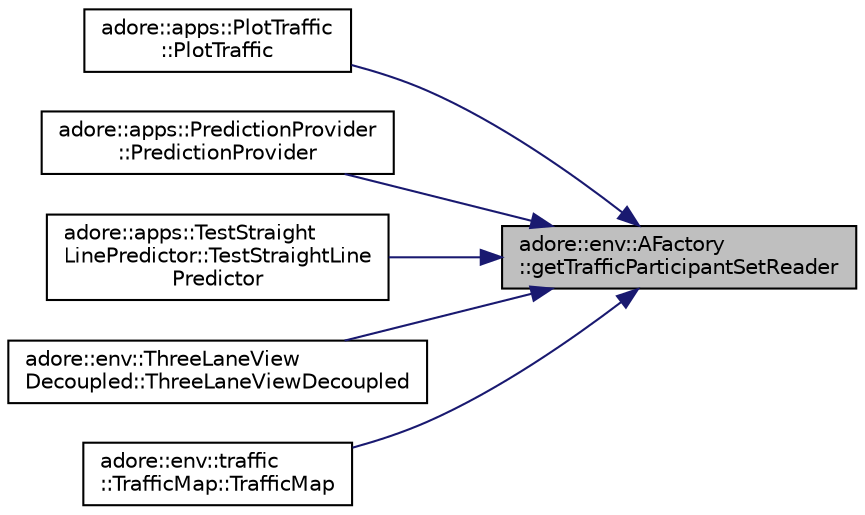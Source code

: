 digraph "adore::env::AFactory::getTrafficParticipantSetReader"
{
 // LATEX_PDF_SIZE
  edge [fontname="Helvetica",fontsize="10",labelfontname="Helvetica",labelfontsize="10"];
  node [fontname="Helvetica",fontsize="10",shape=record];
  rankdir="RL";
  Node1 [label="adore::env::AFactory\l::getTrafficParticipantSetReader",height=0.2,width=0.4,color="black", fillcolor="grey75", style="filled", fontcolor="black",tooltip=" "];
  Node1 -> Node2 [dir="back",color="midnightblue",fontsize="10",style="solid",fontname="Helvetica"];
  Node2 [label="adore::apps::PlotTraffic\l::PlotTraffic",height=0.2,width=0.4,color="black", fillcolor="white", style="filled",URL="$classadore_1_1apps_1_1PlotTraffic.html#a0ed34868c5098804725d8954ece45f8b",tooltip=" "];
  Node1 -> Node3 [dir="back",color="midnightblue",fontsize="10",style="solid",fontname="Helvetica"];
  Node3 [label="adore::apps::PredictionProvider\l::PredictionProvider",height=0.2,width=0.4,color="black", fillcolor="white", style="filled",URL="$classadore_1_1apps_1_1PredictionProvider.html#ac7c475dbf3668f0791ad9364427f3dbc",tooltip=" "];
  Node1 -> Node4 [dir="back",color="midnightblue",fontsize="10",style="solid",fontname="Helvetica"];
  Node4 [label="adore::apps::TestStraight\lLinePredictor::TestStraightLine\lPredictor",height=0.2,width=0.4,color="black", fillcolor="white", style="filled",URL="$classadore_1_1apps_1_1TestStraightLinePredictor.html#ae8005cc05da34f545ed36d63647cc515",tooltip=" "];
  Node1 -> Node5 [dir="back",color="midnightblue",fontsize="10",style="solid",fontname="Helvetica"];
  Node5 [label="adore::env::ThreeLaneView\lDecoupled::ThreeLaneViewDecoupled",height=0.2,width=0.4,color="black", fillcolor="white", style="filled",URL="$classadore_1_1env_1_1ThreeLaneViewDecoupled.html#a8e1ead3b0f09c5399ba798191c26268c",tooltip=" "];
  Node1 -> Node6 [dir="back",color="midnightblue",fontsize="10",style="solid",fontname="Helvetica"];
  Node6 [label="adore::env::traffic\l::TrafficMap::TrafficMap",height=0.2,width=0.4,color="black", fillcolor="white", style="filled",URL="$classadore_1_1env_1_1traffic_1_1TrafficMap.html#a7724024ad5fc1da9f120dd813ce5193c",tooltip="Construct a new TrafficMap object."];
}
